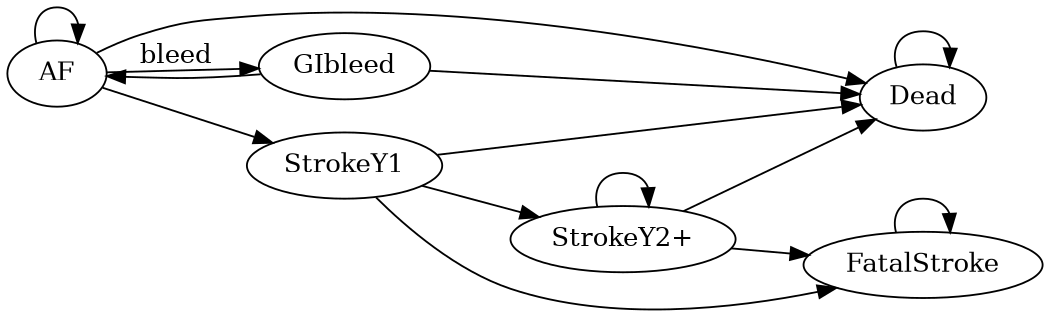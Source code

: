 digraph rdecision {
  size="7,7" ;
  rankdir=LR ;
   "AF" -> "AF"  ;
   "AF" -> "GIbleed" [ label =  "bleed" ] ;
   "AF" -> "Dead"  ;
   "AF" -> "StrokeY1"  ;
   "GIbleed" -> "AF"  ;
   "GIbleed" -> "Dead"  ;
   "StrokeY1" -> "FatalStroke"  ;
   "StrokeY1" -> "StrokeY2+"  ;
   "StrokeY1" -> "Dead"  ;
   "StrokeY2+" -> "StrokeY2+"  ;
   "StrokeY2+" -> "FatalStroke"  ;
   "StrokeY2+" -> "Dead"  ;
   "Dead" -> "Dead"  ;
   "FatalStroke" -> "FatalStroke"  ;
}
